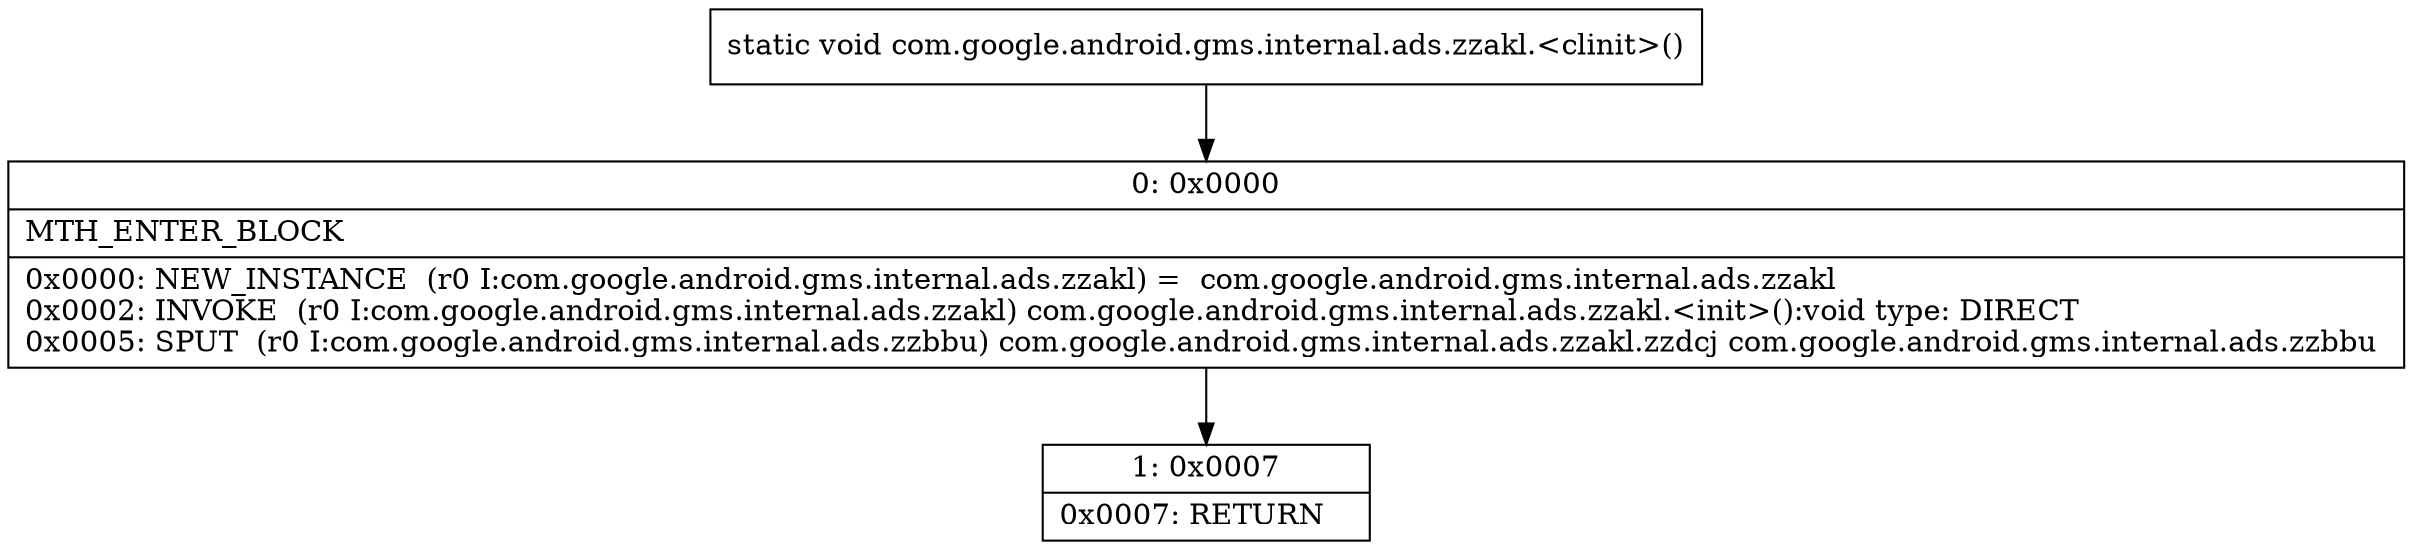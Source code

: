 digraph "CFG forcom.google.android.gms.internal.ads.zzakl.\<clinit\>()V" {
Node_0 [shape=record,label="{0\:\ 0x0000|MTH_ENTER_BLOCK\l|0x0000: NEW_INSTANCE  (r0 I:com.google.android.gms.internal.ads.zzakl) =  com.google.android.gms.internal.ads.zzakl \l0x0002: INVOKE  (r0 I:com.google.android.gms.internal.ads.zzakl) com.google.android.gms.internal.ads.zzakl.\<init\>():void type: DIRECT \l0x0005: SPUT  (r0 I:com.google.android.gms.internal.ads.zzbbu) com.google.android.gms.internal.ads.zzakl.zzdcj com.google.android.gms.internal.ads.zzbbu \l}"];
Node_1 [shape=record,label="{1\:\ 0x0007|0x0007: RETURN   \l}"];
MethodNode[shape=record,label="{static void com.google.android.gms.internal.ads.zzakl.\<clinit\>() }"];
MethodNode -> Node_0;
Node_0 -> Node_1;
}

